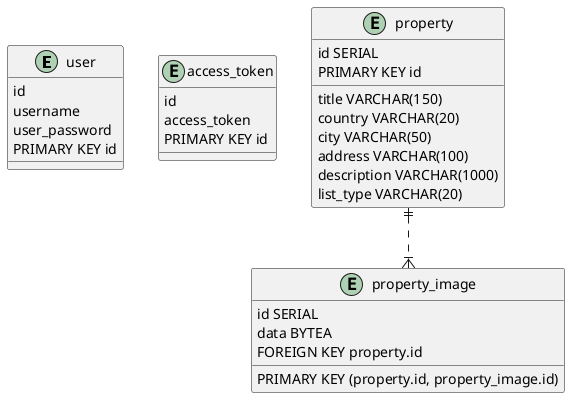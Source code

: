 @startuml DB Design
entity user {
    id
    username
    user_password
    PRIMARY KEY id
}

entity access_token {
    id
    access_token
    PRIMARY KEY id
}

entity property {
    id SERIAL
    title VARCHAR(150)
    country VARCHAR(20)
    city VARCHAR(50)
    address VARCHAR(100)
    description VARCHAR(1000)
    list_type VARCHAR(20)
    PRIMARY KEY id
}

entity property_image {
    id SERIAL
    data BYTEA
    PRIMARY KEY (property.id, property_image.id)
    FOREIGN KEY property.id
}

property ||..|{ property_image 
@enduml